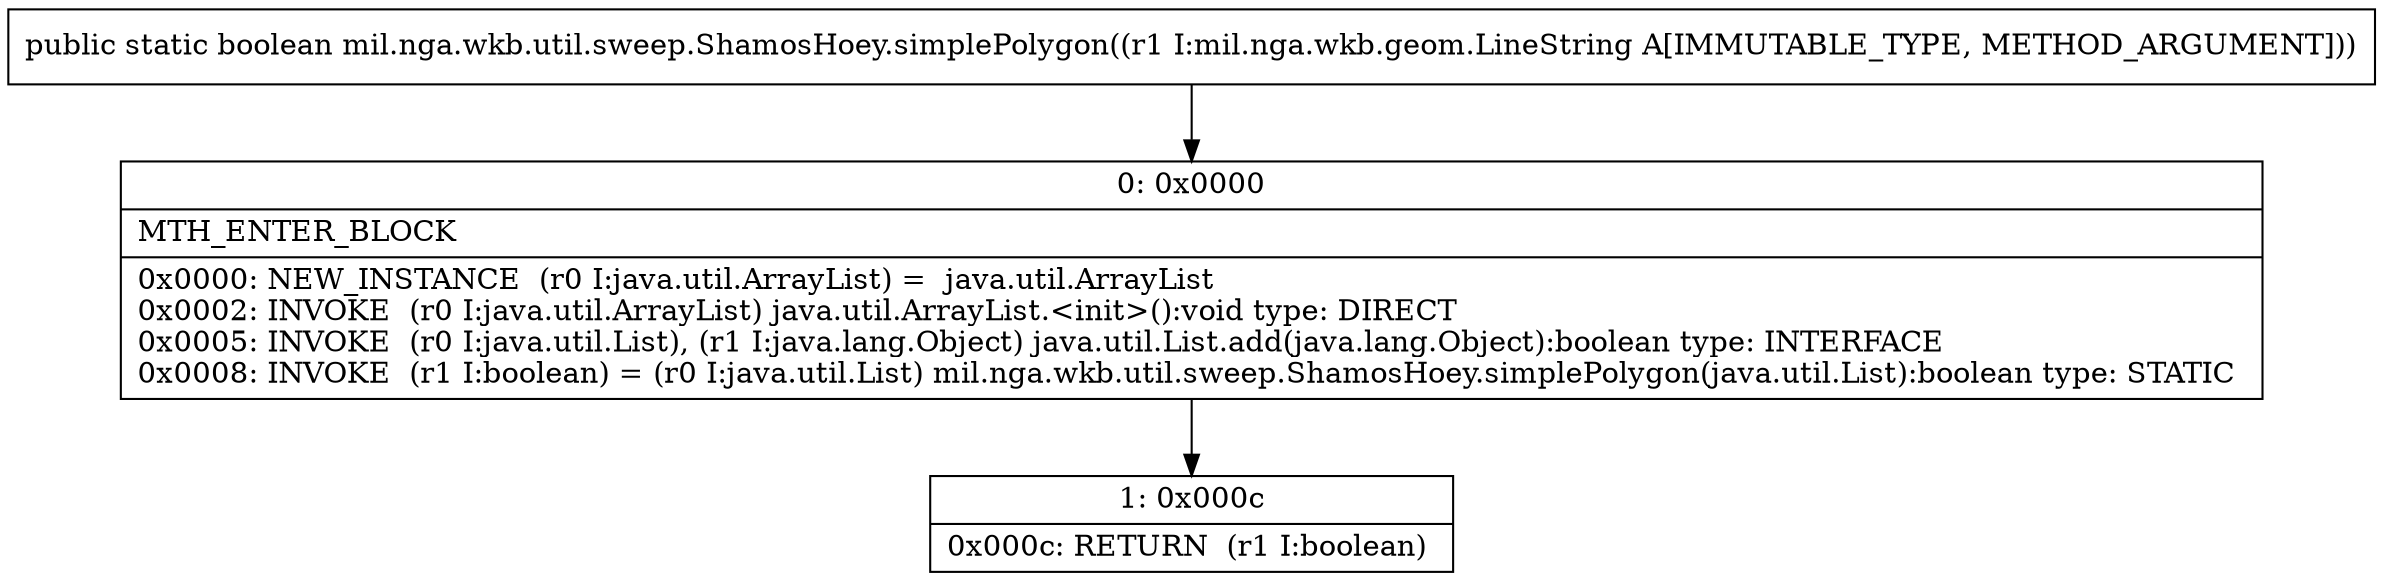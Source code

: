 digraph "CFG formil.nga.wkb.util.sweep.ShamosHoey.simplePolygon(Lmil\/nga\/wkb\/geom\/LineString;)Z" {
Node_0 [shape=record,label="{0\:\ 0x0000|MTH_ENTER_BLOCK\l|0x0000: NEW_INSTANCE  (r0 I:java.util.ArrayList) =  java.util.ArrayList \l0x0002: INVOKE  (r0 I:java.util.ArrayList) java.util.ArrayList.\<init\>():void type: DIRECT \l0x0005: INVOKE  (r0 I:java.util.List), (r1 I:java.lang.Object) java.util.List.add(java.lang.Object):boolean type: INTERFACE \l0x0008: INVOKE  (r1 I:boolean) = (r0 I:java.util.List) mil.nga.wkb.util.sweep.ShamosHoey.simplePolygon(java.util.List):boolean type: STATIC \l}"];
Node_1 [shape=record,label="{1\:\ 0x000c|0x000c: RETURN  (r1 I:boolean) \l}"];
MethodNode[shape=record,label="{public static boolean mil.nga.wkb.util.sweep.ShamosHoey.simplePolygon((r1 I:mil.nga.wkb.geom.LineString A[IMMUTABLE_TYPE, METHOD_ARGUMENT])) }"];
MethodNode -> Node_0;
Node_0 -> Node_1;
}

